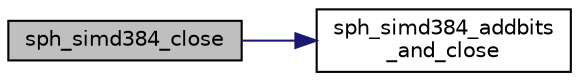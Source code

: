 digraph "sph_simd384_close"
{
  edge [fontname="Helvetica",fontsize="10",labelfontname="Helvetica",labelfontsize="10"];
  node [fontname="Helvetica",fontsize="10",shape=record];
  rankdir="LR";
  Node25 [label="sph_simd384_close",height=0.2,width=0.4,color="black", fillcolor="grey75", style="filled", fontcolor="black"];
  Node25 -> Node26 [color="midnightblue",fontsize="10",style="solid",fontname="Helvetica"];
  Node26 [label="sph_simd384_addbits\l_and_close",height=0.2,width=0.4,color="black", fillcolor="white", style="filled",URL="$simd_8c.html#ac05f7d1d456d499a421e01ea4f48af94",tooltip="Add a few additional bits (0 to 7) to the current computation, then terminate it and output the resul..."];
}
